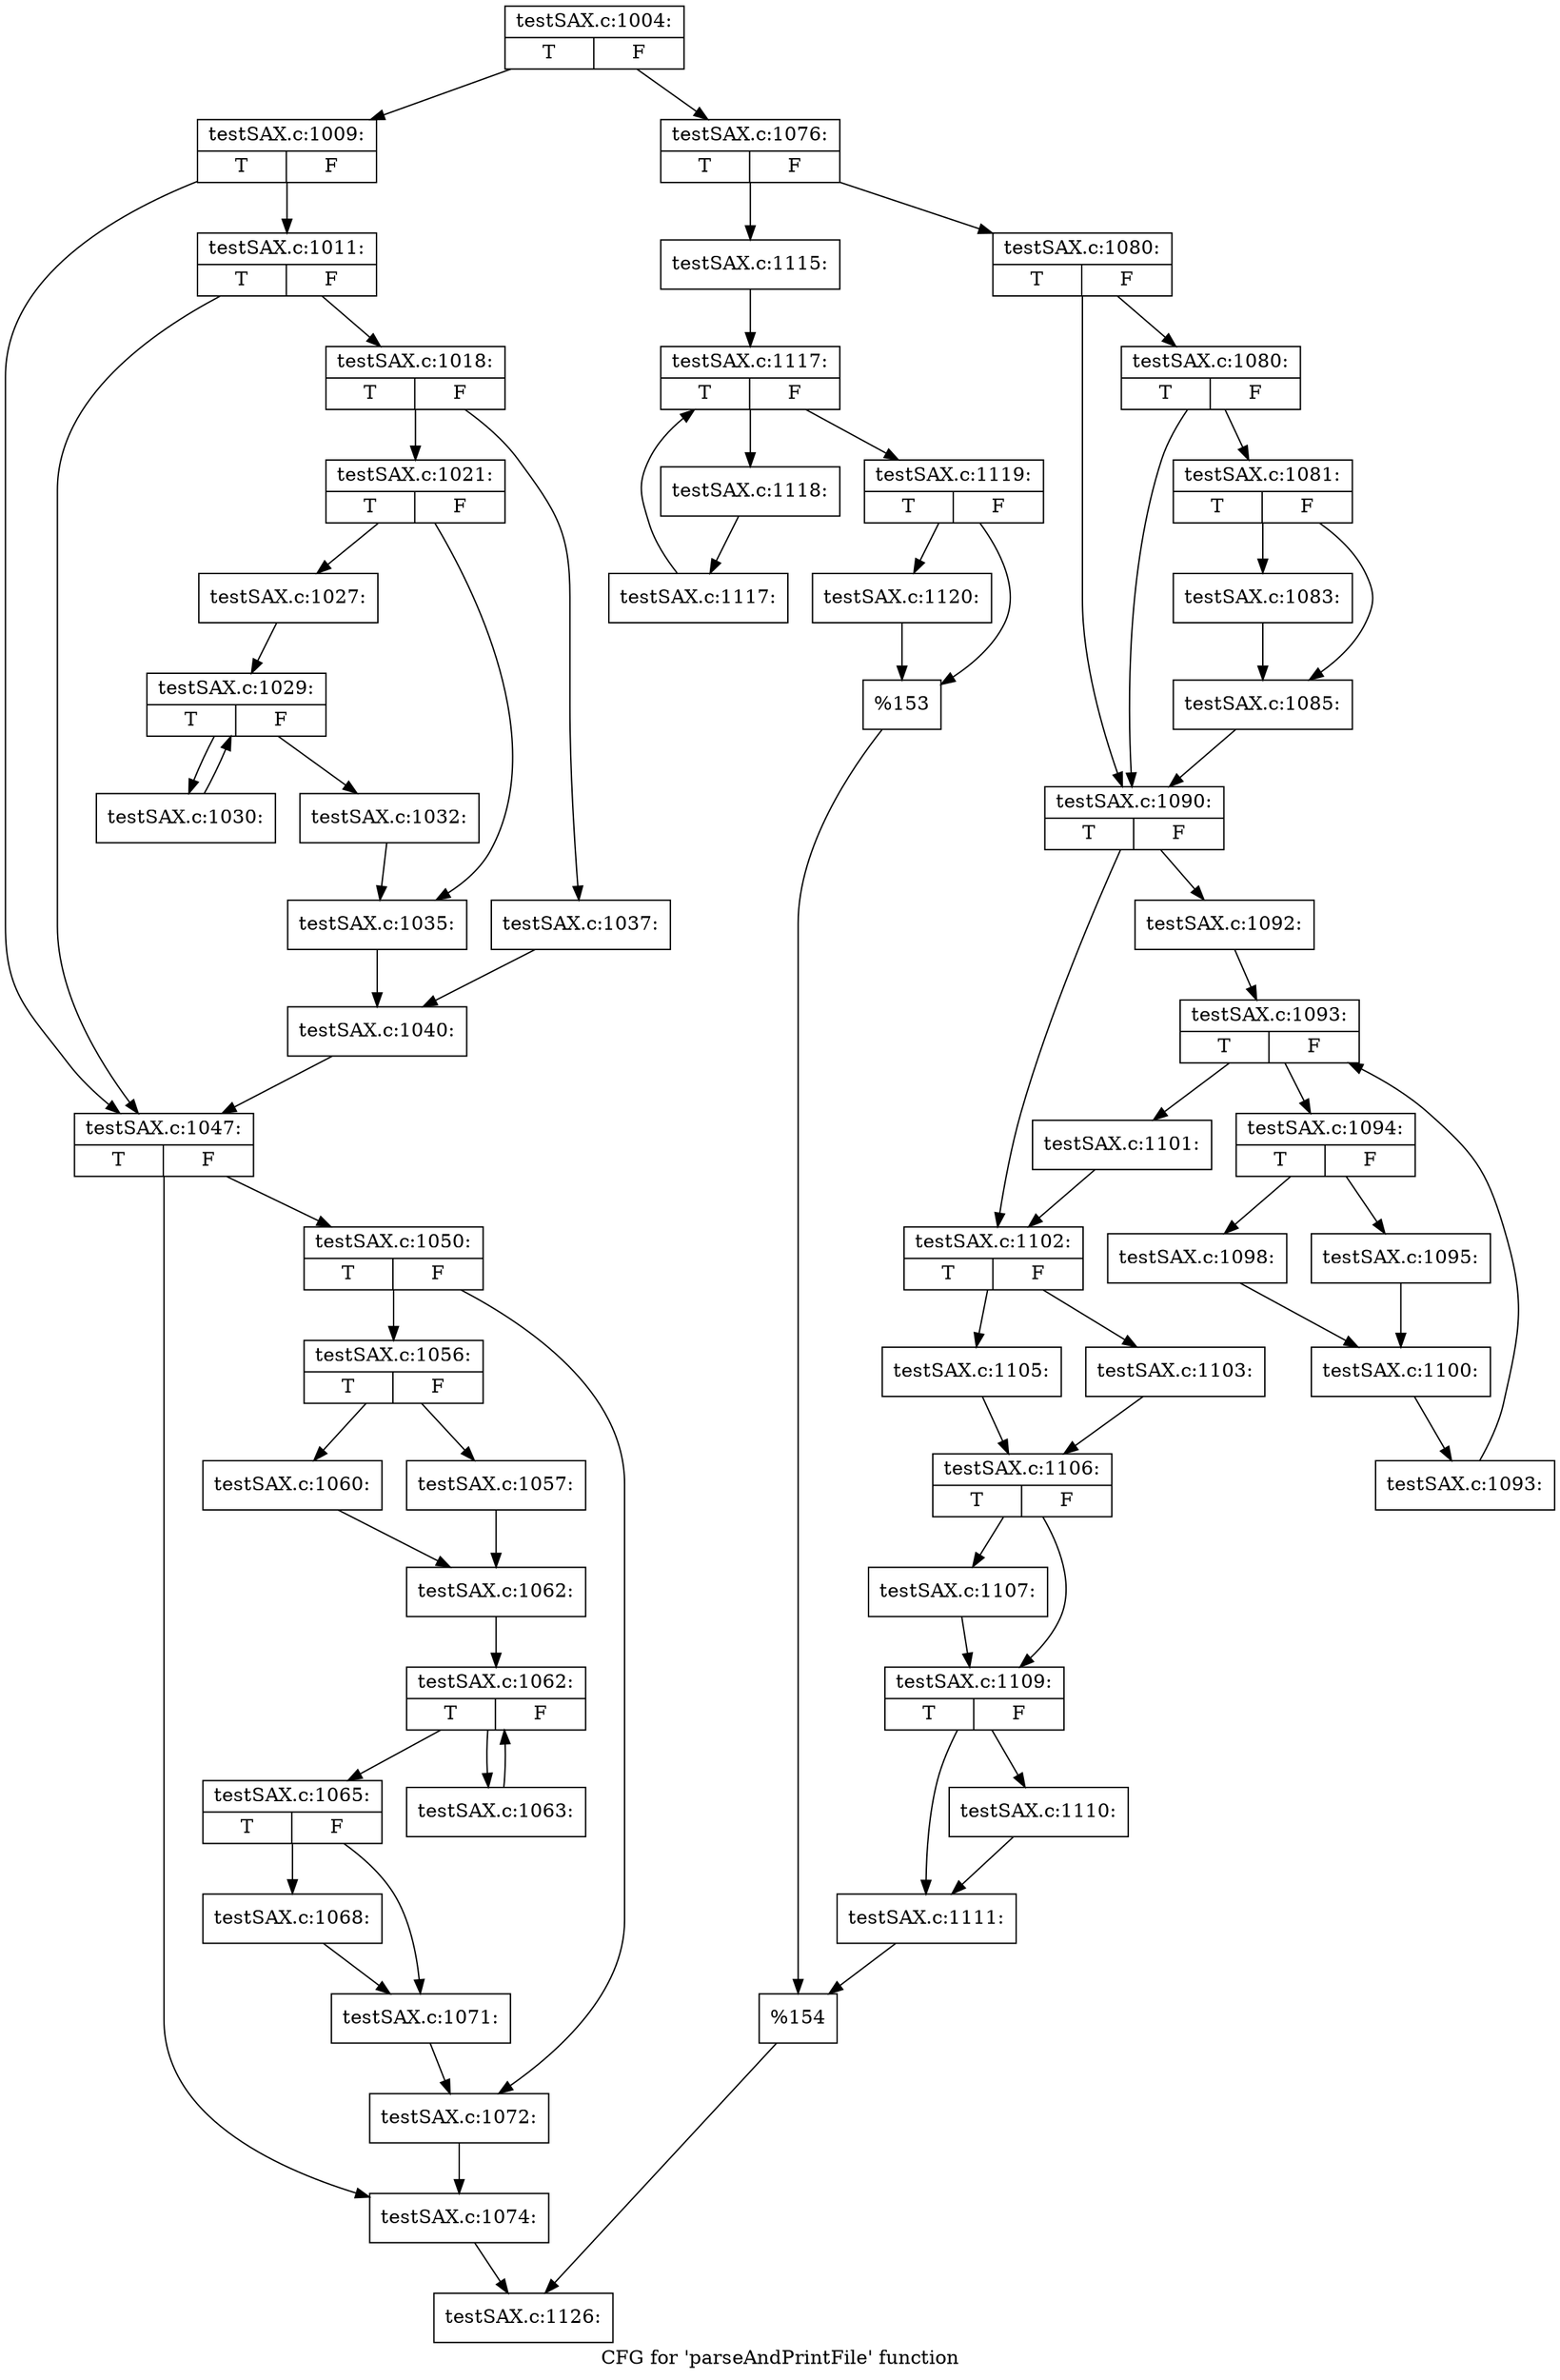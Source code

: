 digraph "CFG for 'parseAndPrintFile' function" {
	label="CFG for 'parseAndPrintFile' function";

	Node0x564d460 [shape=record,label="{testSAX.c:1004:|{<s0>T|<s1>F}}"];
	Node0x564d460 -> Node0x564e8f0;
	Node0x564d460 -> Node0x5650890;
	Node0x564e8f0 [shape=record,label="{testSAX.c:1009:|{<s0>T|<s1>F}}"];
	Node0x564e8f0 -> Node0x55db2a0;
	Node0x564e8f0 -> Node0x55db2f0;
	Node0x55db2f0 [shape=record,label="{testSAX.c:1011:|{<s0>T|<s1>F}}"];
	Node0x55db2f0 -> Node0x55db2a0;
	Node0x55db2f0 -> Node0x55db250;
	Node0x55db250 [shape=record,label="{testSAX.c:1018:|{<s0>T|<s1>F}}"];
	Node0x55db250 -> Node0x55db5a0;
	Node0x55db250 -> Node0x56579e0;
	Node0x55db5a0 [shape=record,label="{testSAX.c:1021:|{<s0>T|<s1>F}}"];
	Node0x55db5a0 -> Node0x5666570;
	Node0x55db5a0 -> Node0x5666a40;
	Node0x5666570 [shape=record,label="{testSAX.c:1027:}"];
	Node0x5666570 -> Node0x5667000;
	Node0x5667000 [shape=record,label="{testSAX.c:1029:|{<s0>T|<s1>F}}"];
	Node0x5667000 -> Node0x56679e0;
	Node0x5667000 -> Node0x56676d0;
	Node0x56679e0 [shape=record,label="{testSAX.c:1030:}"];
	Node0x56679e0 -> Node0x5667000;
	Node0x56676d0 [shape=record,label="{testSAX.c:1032:}"];
	Node0x56676d0 -> Node0x5666a40;
	Node0x5666a40 [shape=record,label="{testSAX.c:1035:}"];
	Node0x5666a40 -> Node0x56577f0;
	Node0x56579e0 [shape=record,label="{testSAX.c:1037:}"];
	Node0x56579e0 -> Node0x56577f0;
	Node0x56577f0 [shape=record,label="{testSAX.c:1040:}"];
	Node0x56577f0 -> Node0x55db2a0;
	Node0x55db2a0 [shape=record,label="{testSAX.c:1047:|{<s0>T|<s1>F}}"];
	Node0x55db2a0 -> Node0x56690a0;
	Node0x55db2a0 -> Node0x5669740;
	Node0x56690a0 [shape=record,label="{testSAX.c:1050:|{<s0>T|<s1>F}}"];
	Node0x56690a0 -> Node0x562a850;
	Node0x56690a0 -> Node0x562bd10;
	Node0x562a850 [shape=record,label="{testSAX.c:1056:|{<s0>T|<s1>F}}"];
	Node0x562a850 -> Node0x562c050;
	Node0x562a850 -> Node0x562c0f0;
	Node0x562c050 [shape=record,label="{testSAX.c:1057:}"];
	Node0x562c050 -> Node0x562c0a0;
	Node0x562c0f0 [shape=record,label="{testSAX.c:1060:}"];
	Node0x562c0f0 -> Node0x562c0a0;
	Node0x562c0a0 [shape=record,label="{testSAX.c:1062:}"];
	Node0x562c0a0 -> Node0x55e38f0;
	Node0x55e38f0 [shape=record,label="{testSAX.c:1062:|{<s0>T|<s1>F}}"];
	Node0x55e38f0 -> Node0x566d630;
	Node0x55e38f0 -> Node0x562cf50;
	Node0x566d630 [shape=record,label="{testSAX.c:1063:}"];
	Node0x566d630 -> Node0x55e38f0;
	Node0x562cf50 [shape=record,label="{testSAX.c:1065:|{<s0>T|<s1>F}}"];
	Node0x562cf50 -> Node0x566e060;
	Node0x562cf50 -> Node0x566e0b0;
	Node0x566e060 [shape=record,label="{testSAX.c:1068:}"];
	Node0x566e060 -> Node0x566e0b0;
	Node0x566e0b0 [shape=record,label="{testSAX.c:1071:}"];
	Node0x566e0b0 -> Node0x562bd10;
	Node0x562bd10 [shape=record,label="{testSAX.c:1072:}"];
	Node0x562bd10 -> Node0x5669740;
	Node0x5669740 [shape=record,label="{testSAX.c:1074:}"];
	Node0x5669740 -> Node0x564e940;
	Node0x5650890 [shape=record,label="{testSAX.c:1076:|{<s0>T|<s1>F}}"];
	Node0x5650890 -> Node0x566ee90;
	Node0x5650890 -> Node0x566edf0;
	Node0x566edf0 [shape=record,label="{testSAX.c:1080:|{<s0>T|<s1>F}}"];
	Node0x566edf0 -> Node0x566f1e0;
	Node0x566edf0 -> Node0x566f230;
	Node0x566f230 [shape=record,label="{testSAX.c:1080:|{<s0>T|<s1>F}}"];
	Node0x566f230 -> Node0x566f1e0;
	Node0x566f230 -> Node0x566f190;
	Node0x566f190 [shape=record,label="{testSAX.c:1081:|{<s0>T|<s1>F}}"];
	Node0x566f190 -> Node0x566ffb0;
	Node0x566f190 -> Node0x56703d0;
	Node0x566ffb0 [shape=record,label="{testSAX.c:1083:}"];
	Node0x566ffb0 -> Node0x56703d0;
	Node0x56703d0 [shape=record,label="{testSAX.c:1085:}"];
	Node0x56703d0 -> Node0x566f1e0;
	Node0x566f1e0 [shape=record,label="{testSAX.c:1090:|{<s0>T|<s1>F}}"];
	Node0x566f1e0 -> Node0x5670970;
	Node0x566f1e0 -> Node0x56709c0;
	Node0x5670970 [shape=record,label="{testSAX.c:1092:}"];
	Node0x5670970 -> Node0x5671040;
	Node0x5671040 [shape=record,label="{testSAX.c:1093:|{<s0>T|<s1>F}}"];
	Node0x5671040 -> Node0x56712a0;
	Node0x5671040 -> Node0x5670ee0;
	Node0x56712a0 [shape=record,label="{testSAX.c:1094:|{<s0>T|<s1>F}}"];
	Node0x56712a0 -> Node0x5671560;
	Node0x56712a0 -> Node0x5671600;
	Node0x5671560 [shape=record,label="{testSAX.c:1095:}"];
	Node0x5671560 -> Node0x56715b0;
	Node0x5671600 [shape=record,label="{testSAX.c:1098:}"];
	Node0x5671600 -> Node0x56715b0;
	Node0x56715b0 [shape=record,label="{testSAX.c:1100:}"];
	Node0x56715b0 -> Node0x5671250;
	Node0x5671250 [shape=record,label="{testSAX.c:1093:}"];
	Node0x5671250 -> Node0x5671040;
	Node0x5670ee0 [shape=record,label="{testSAX.c:1101:}"];
	Node0x5670ee0 -> Node0x56709c0;
	Node0x56709c0 [shape=record,label="{testSAX.c:1102:|{<s0>T|<s1>F}}"];
	Node0x56709c0 -> Node0x5672240;
	Node0x56709c0 -> Node0x56722e0;
	Node0x5672240 [shape=record,label="{testSAX.c:1103:}"];
	Node0x5672240 -> Node0x5672290;
	Node0x56722e0 [shape=record,label="{testSAX.c:1105:}"];
	Node0x56722e0 -> Node0x5672290;
	Node0x5672290 [shape=record,label="{testSAX.c:1106:|{<s0>T|<s1>F}}"];
	Node0x5672290 -> Node0x5672c30;
	Node0x5672290 -> Node0x5672c80;
	Node0x5672c30 [shape=record,label="{testSAX.c:1107:}"];
	Node0x5672c30 -> Node0x5672c80;
	Node0x5672c80 [shape=record,label="{testSAX.c:1109:|{<s0>T|<s1>F}}"];
	Node0x5672c80 -> Node0x5673290;
	Node0x5672c80 -> Node0x56732e0;
	Node0x5673290 [shape=record,label="{testSAX.c:1110:}"];
	Node0x5673290 -> Node0x56732e0;
	Node0x56732e0 [shape=record,label="{testSAX.c:1111:}"];
	Node0x56732e0 -> Node0x566ee40;
	Node0x566ee90 [shape=record,label="{testSAX.c:1115:}"];
	Node0x566ee90 -> Node0x5673de0;
	Node0x5673de0 [shape=record,label="{testSAX.c:1117:|{<s0>T|<s1>F}}"];
	Node0x5673de0 -> Node0x5674040;
	Node0x5673de0 -> Node0x5673c80;
	Node0x5674040 [shape=record,label="{testSAX.c:1118:}"];
	Node0x5674040 -> Node0x5673ff0;
	Node0x5673ff0 [shape=record,label="{testSAX.c:1117:}"];
	Node0x5673ff0 -> Node0x5673de0;
	Node0x5673c80 [shape=record,label="{testSAX.c:1119:|{<s0>T|<s1>F}}"];
	Node0x5673c80 -> Node0x56747f0;
	Node0x5673c80 -> Node0x5674840;
	Node0x56747f0 [shape=record,label="{testSAX.c:1120:}"];
	Node0x56747f0 -> Node0x5674840;
	Node0x5674840 [shape=record,label="{%153}"];
	Node0x5674840 -> Node0x566ee40;
	Node0x566ee40 [shape=record,label="{%154}"];
	Node0x566ee40 -> Node0x564e940;
	Node0x564e940 [shape=record,label="{testSAX.c:1126:}"];
}
